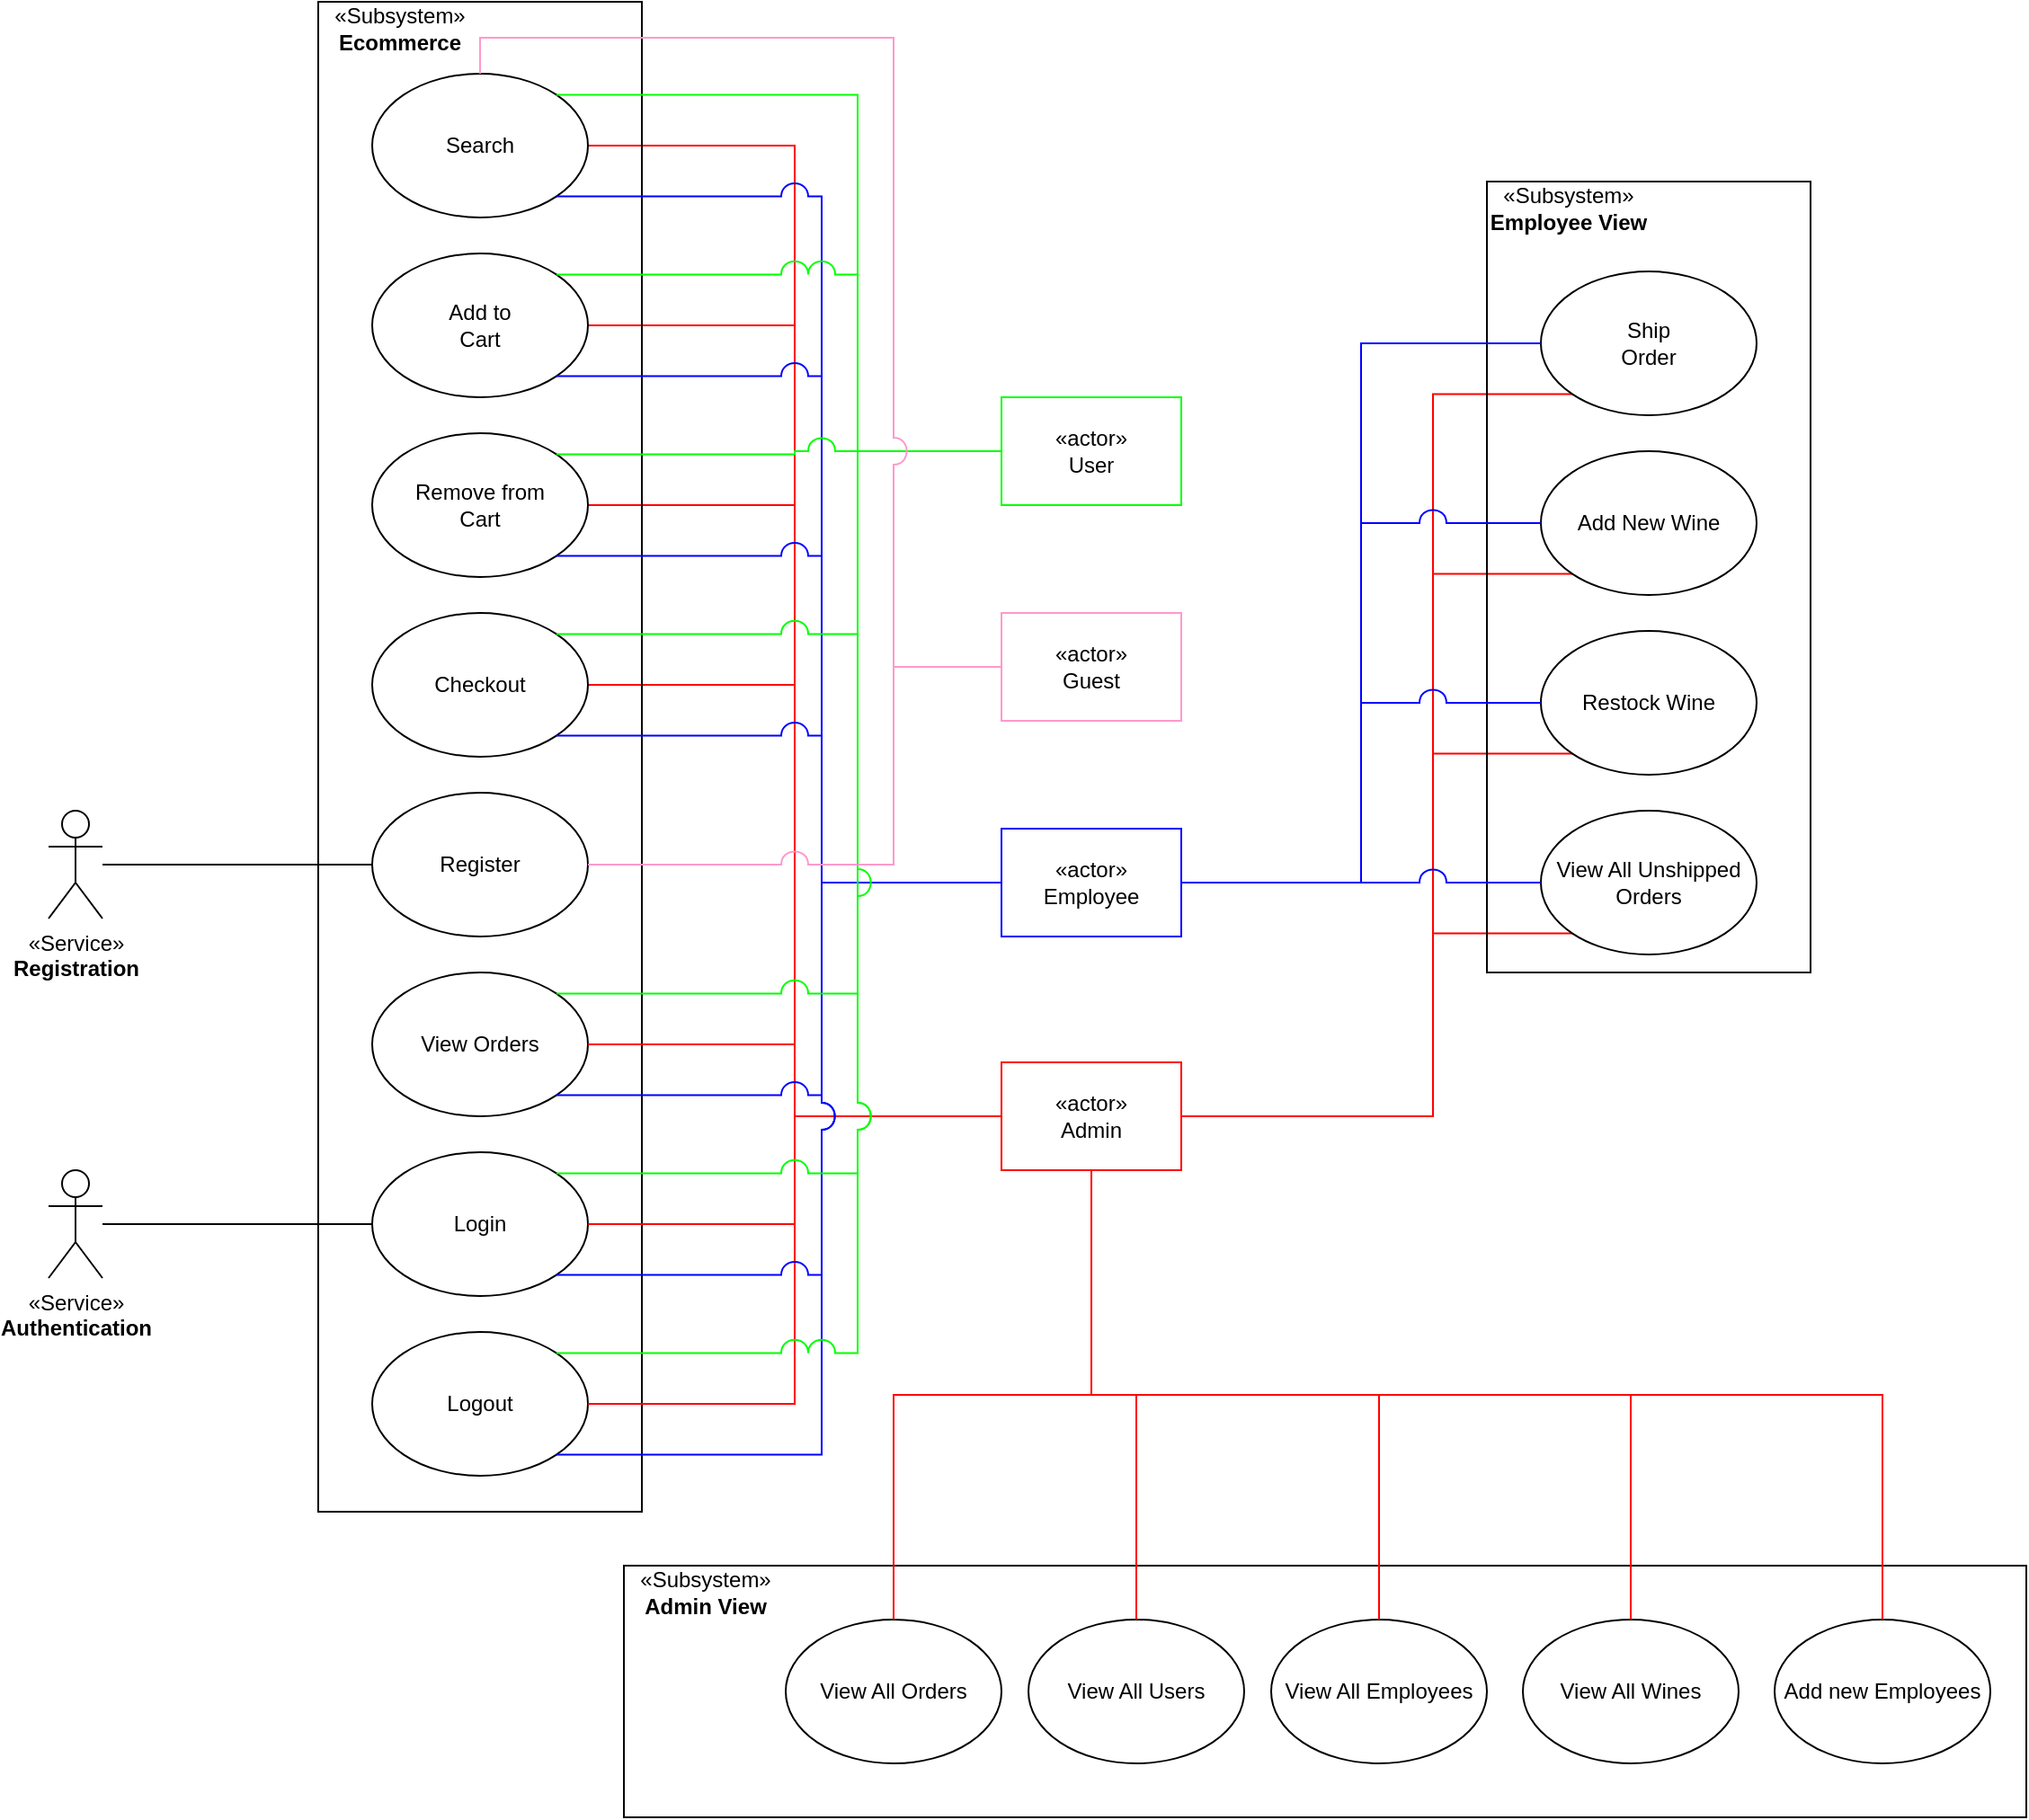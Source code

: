 <mxfile version="13.10.0" type="embed">
    <diagram id="dBRtx-TbVDWdsvKZ1wc_" name="Page-1">
        <mxGraphModel dx="572" dy="326" grid="1" gridSize="10" guides="1" tooltips="1" connect="1" arrows="1" fold="1" page="1" pageScale="1" pageWidth="850" pageHeight="1100" background="none" math="0" shadow="0">
            <root>
                <mxCell id="0"/>
                <mxCell id="1" parent="0"/>
                <mxCell id="129" style="edgeStyle=orthogonalEdgeStyle;rounded=0;jumpStyle=arc;jumpSize=15;orthogonalLoop=1;jettySize=auto;html=1;exitX=0;exitY=0.5;exitDx=0;exitDy=0;entryX=1;entryY=0.5;entryDx=0;entryDy=0;strokeColor=#FF0000;endArrow=none;endFill=0;" edge="1" parent="1" source="114" target="66">
                    <mxGeometry relative="1" as="geometry"/>
                </mxCell>
                <mxCell id="130" style="edgeStyle=orthogonalEdgeStyle;rounded=0;jumpStyle=arc;jumpSize=15;orthogonalLoop=1;jettySize=auto;html=1;exitX=0;exitY=0.5;exitDx=0;exitDy=0;entryX=1;entryY=0.5;entryDx=0;entryDy=0;strokeColor=#FF0000;endArrow=none;endFill=0;" edge="1" parent="1" source="114" target="73">
                    <mxGeometry relative="1" as="geometry"/>
                </mxCell>
                <mxCell id="131" style="edgeStyle=orthogonalEdgeStyle;rounded=0;jumpStyle=arc;jumpSize=15;orthogonalLoop=1;jettySize=auto;html=1;exitX=0;exitY=0.5;exitDx=0;exitDy=0;entryX=1;entryY=0.5;entryDx=0;entryDy=0;strokeColor=#FF0000;endArrow=none;endFill=0;" edge="1" parent="1" source="114" target="67">
                    <mxGeometry relative="1" as="geometry"/>
                </mxCell>
                <mxCell id="132" style="edgeStyle=orthogonalEdgeStyle;rounded=0;jumpStyle=arc;jumpSize=15;orthogonalLoop=1;jettySize=auto;html=1;exitX=0;exitY=0.5;exitDx=0;exitDy=0;entryX=1;entryY=0.5;entryDx=0;entryDy=0;strokeColor=#FF0000;endArrow=none;endFill=0;" edge="1" parent="1" source="114" target="63">
                    <mxGeometry relative="1" as="geometry"/>
                </mxCell>
                <mxCell id="158" style="edgeStyle=orthogonalEdgeStyle;rounded=0;jumpStyle=arc;jumpSize=15;orthogonalLoop=1;jettySize=auto;html=1;exitX=1;exitY=0.5;exitDx=0;exitDy=0;strokeColor=#FF0000;entryX=0;entryY=1;entryDx=0;entryDy=0;endArrow=none;endFill=0;" edge="1" parent="1" source="114" target="96">
                    <mxGeometry relative="1" as="geometry">
                        <mxPoint x="1090" y="580" as="targetPoint"/>
                        <Array as="points">
                            <mxPoint x="1050" y="620"/>
                            <mxPoint x="1050" y="518"/>
                        </Array>
                    </mxGeometry>
                </mxCell>
                <mxCell id="159" style="edgeStyle=orthogonalEdgeStyle;rounded=0;jumpStyle=arc;jumpSize=15;orthogonalLoop=1;jettySize=auto;html=1;exitX=1;exitY=0.5;exitDx=0;exitDy=0;entryX=0;entryY=1;entryDx=0;entryDy=0;strokeColor=#FF0000;endArrow=none;endFill=0;" edge="1" parent="1" source="114" target="101">
                    <mxGeometry relative="1" as="geometry">
                        <Array as="points">
                            <mxPoint x="1050" y="620"/>
                            <mxPoint x="1050" y="418"/>
                        </Array>
                    </mxGeometry>
                </mxCell>
                <mxCell id="161" style="edgeStyle=orthogonalEdgeStyle;rounded=0;jumpStyle=arc;jumpSize=15;orthogonalLoop=1;jettySize=auto;html=1;exitX=1;exitY=0.5;exitDx=0;exitDy=0;entryX=0;entryY=1;entryDx=0;entryDy=0;strokeColor=#FF0000;endArrow=none;endFill=0;" edge="1" parent="1" source="114" target="97">
                    <mxGeometry relative="1" as="geometry">
                        <Array as="points">
                            <mxPoint x="1050" y="620"/>
                            <mxPoint x="1050" y="318"/>
                        </Array>
                    </mxGeometry>
                </mxCell>
                <mxCell id="163" style="edgeStyle=orthogonalEdgeStyle;rounded=0;jumpStyle=arc;jumpSize=15;orthogonalLoop=1;jettySize=auto;html=1;exitX=1;exitY=0.5;exitDx=0;exitDy=0;entryX=0;entryY=1;entryDx=0;entryDy=0;strokeColor=#FF0000;endArrow=none;endFill=0;" edge="1" parent="1" source="114" target="94">
                    <mxGeometry relative="1" as="geometry">
                        <Array as="points">
                            <mxPoint x="1050" y="620"/>
                            <mxPoint x="1050" y="218"/>
                        </Array>
                    </mxGeometry>
                </mxCell>
                <mxCell id="114" value="«actor»&lt;br&gt;Admin" style="rounded=0;whiteSpace=wrap;html=1;fillColor=none;strokeColor=#FF0000;" vertex="1" parent="1">
                    <mxGeometry x="810" y="590" width="100" height="60" as="geometry"/>
                </mxCell>
                <mxCell id="78" value="" style="group" connectable="0" vertex="1" parent="1">
                    <mxGeometry x="430" width="180" height="840" as="geometry"/>
                </mxCell>
                <mxCell id="62" value="" style="rounded=0;whiteSpace=wrap;html=1;fillColor=none;" vertex="1" parent="78">
                    <mxGeometry width="180" height="840" as="geometry"/>
                </mxCell>
                <mxCell id="63" value="" style="ellipse;whiteSpace=wrap;html=1;fillColor=none;" vertex="1" parent="78">
                    <mxGeometry x="30" y="40" width="120" height="80" as="geometry"/>
                </mxCell>
                <mxCell id="64" value="Search" style="text;html=1;strokeColor=none;fillColor=none;align=center;verticalAlign=middle;whiteSpace=wrap;rounded=0;" vertex="1" parent="78">
                    <mxGeometry x="70" y="70" width="40" height="20" as="geometry"/>
                </mxCell>
                <mxCell id="66" value="Checkout" style="ellipse;whiteSpace=wrap;html=1;fillColor=none;" vertex="1" parent="78">
                    <mxGeometry x="30" y="340" width="120" height="80" as="geometry"/>
                </mxCell>
                <mxCell id="67" value="Add to &lt;br&gt;Cart" style="ellipse;whiteSpace=wrap;html=1;fillColor=none;align=center;" vertex="1" parent="78">
                    <mxGeometry x="30" y="140" width="120" height="80" as="geometry"/>
                </mxCell>
                <mxCell id="68" value="View Orders" style="ellipse;whiteSpace=wrap;html=1;fillColor=none;" vertex="1" parent="78">
                    <mxGeometry x="30" y="540" width="120" height="80" as="geometry"/>
                </mxCell>
                <mxCell id="70" value="«Subsystem»&lt;br&gt;&lt;b&gt;Ecommerce&lt;/b&gt;" style="text;html=1;align=center;verticalAlign=middle;resizable=0;points=[];autosize=1;" vertex="1" parent="78">
                    <mxGeometry width="90" height="30" as="geometry"/>
                </mxCell>
                <mxCell id="72" value="Register" style="ellipse;whiteSpace=wrap;html=1;fillColor=none;" vertex="1" parent="78">
                    <mxGeometry x="30" y="440" width="120" height="80" as="geometry"/>
                </mxCell>
                <mxCell id="73" value="Remove from&lt;br&gt;Cart" style="ellipse;whiteSpace=wrap;html=1;fillColor=none;" vertex="1" parent="78">
                    <mxGeometry x="30" y="240" width="120" height="80" as="geometry"/>
                </mxCell>
                <mxCell id="76" value="Logout" style="ellipse;whiteSpace=wrap;html=1;fillColor=none;" vertex="1" parent="78">
                    <mxGeometry x="30" y="740" width="120" height="80" as="geometry"/>
                </mxCell>
                <mxCell id="77" value="Login" style="ellipse;whiteSpace=wrap;html=1;fillColor=none;" vertex="1" parent="78">
                    <mxGeometry x="30" y="640" width="120" height="80" as="geometry"/>
                </mxCell>
                <mxCell id="112" value="" style="group" connectable="0" vertex="1" parent="1">
                    <mxGeometry x="1080" y="100" width="180" height="440" as="geometry"/>
                </mxCell>
                <mxCell id="93" value="" style="rounded=0;whiteSpace=wrap;html=1;fillColor=none;" vertex="1" parent="112">
                    <mxGeometry width="180" height="440" as="geometry"/>
                </mxCell>
                <mxCell id="94" value="" style="ellipse;whiteSpace=wrap;html=1;fillColor=none;" vertex="1" parent="112">
                    <mxGeometry x="30" y="50" width="120" height="80" as="geometry"/>
                </mxCell>
                <mxCell id="95" value="Ship Order" style="text;html=1;strokeColor=none;fillColor=none;align=center;verticalAlign=middle;whiteSpace=wrap;rounded=0;" vertex="1" parent="112">
                    <mxGeometry x="70" y="80" width="40" height="20" as="geometry"/>
                </mxCell>
                <mxCell id="96" value="View All Unshipped Orders" style="ellipse;whiteSpace=wrap;html=1;fillColor=none;" vertex="1" parent="112">
                    <mxGeometry x="30" y="350" width="120" height="80" as="geometry"/>
                </mxCell>
                <mxCell id="97" value="Add New Wine" style="ellipse;whiteSpace=wrap;html=1;fillColor=none;align=center;" vertex="1" parent="112">
                    <mxGeometry x="30" y="150" width="120" height="80" as="geometry"/>
                </mxCell>
                <mxCell id="99" value="«Subsystem»&lt;br&gt;&lt;b&gt;Employee View&lt;/b&gt;" style="text;html=1;align=center;verticalAlign=middle;resizable=0;points=[];autosize=1;" vertex="1" parent="112">
                    <mxGeometry x="-5" width="100" height="30" as="geometry"/>
                </mxCell>
                <mxCell id="101" value="Restock Wine" style="ellipse;whiteSpace=wrap;html=1;fillColor=none;" vertex="1" parent="112">
                    <mxGeometry x="30" y="250" width="120" height="80" as="geometry"/>
                </mxCell>
                <mxCell id="113" value="" style="group;" connectable="0" vertex="1" parent="1">
                    <mxGeometry x="600" y="870" width="780" height="140" as="geometry"/>
                </mxCell>
                <mxCell id="81" value="" style="rounded=0;whiteSpace=wrap;html=1;fillColor=none;" vertex="1" parent="113">
                    <mxGeometry width="780" height="140" as="geometry"/>
                </mxCell>
                <mxCell id="82" value="View All Orders" style="ellipse;whiteSpace=wrap;html=1;fillColor=none;" vertex="1" parent="113">
                    <mxGeometry x="90" y="30" width="120" height="80" as="geometry"/>
                </mxCell>
                <mxCell id="87" value="«Subsystem»&lt;br&gt;&lt;b&gt;Admin View&lt;/b&gt;" style="text;html=1;align=center;verticalAlign=middle;resizable=0;points=[];autosize=1;" vertex="1" parent="113">
                    <mxGeometry width="90" height="30" as="geometry"/>
                </mxCell>
                <mxCell id="104" value="View All Users" style="ellipse;whiteSpace=wrap;html=1;fillColor=none;" vertex="1" parent="113">
                    <mxGeometry x="225" y="30" width="120" height="80" as="geometry"/>
                </mxCell>
                <mxCell id="105" value="View All Employees" style="ellipse;whiteSpace=wrap;html=1;fillColor=none;" vertex="1" parent="113">
                    <mxGeometry x="360" y="30" width="120" height="80" as="geometry"/>
                </mxCell>
                <mxCell id="106" value="Add new Employees" style="ellipse;whiteSpace=wrap;html=1;fillColor=none;" vertex="1" parent="113">
                    <mxGeometry x="640" y="30" width="120" height="80" as="geometry"/>
                </mxCell>
                <mxCell id="110" value="&lt;span style=&quot;font-weight: normal&quot;&gt;View All Wines&lt;/span&gt;" style="ellipse;whiteSpace=wrap;html=1;fillColor=none;fontStyle=1" vertex="1" parent="113">
                    <mxGeometry x="500" y="30" width="120" height="80" as="geometry"/>
                </mxCell>
                <mxCell id="115" style="edgeStyle=orthogonalEdgeStyle;rounded=0;orthogonalLoop=1;jettySize=auto;html=1;exitX=0.5;exitY=1;exitDx=0;exitDy=0;entryX=0.5;entryY=0;entryDx=0;entryDy=0;jumpStyle=arc;jumpSize=15;strokeColor=#FF0000;endArrow=none;endFill=0;" edge="1" parent="1" source="114" target="82">
                    <mxGeometry relative="1" as="geometry"/>
                </mxCell>
                <mxCell id="116" style="edgeStyle=orthogonalEdgeStyle;rounded=0;jumpStyle=arc;jumpSize=15;orthogonalLoop=1;jettySize=auto;html=1;exitX=0.5;exitY=1;exitDx=0;exitDy=0;entryX=0.5;entryY=0;entryDx=0;entryDy=0;strokeColor=#FF0000;endArrow=none;endFill=0;" edge="1" parent="1" source="114" target="104">
                    <mxGeometry relative="1" as="geometry"/>
                </mxCell>
                <mxCell id="117" style="edgeStyle=orthogonalEdgeStyle;rounded=0;jumpStyle=arc;jumpSize=15;orthogonalLoop=1;jettySize=auto;html=1;exitX=0.5;exitY=1;exitDx=0;exitDy=0;entryX=0.5;entryY=0;entryDx=0;entryDy=0;strokeColor=#FF0000;endArrow=none;endFill=0;" edge="1" parent="1" source="114" target="105">
                    <mxGeometry relative="1" as="geometry"/>
                </mxCell>
                <mxCell id="118" style="edgeStyle=orthogonalEdgeStyle;rounded=0;jumpStyle=arc;jumpSize=15;orthogonalLoop=1;jettySize=auto;html=1;exitX=0.5;exitY=1;exitDx=0;exitDy=0;entryX=0.5;entryY=0;entryDx=0;entryDy=0;strokeColor=#FF0000;endArrow=none;endFill=0;" edge="1" parent="1" source="114" target="110">
                    <mxGeometry relative="1" as="geometry"/>
                </mxCell>
                <mxCell id="119" style="edgeStyle=orthogonalEdgeStyle;rounded=0;jumpStyle=arc;jumpSize=15;orthogonalLoop=1;jettySize=auto;html=1;exitX=0.5;exitY=1;exitDx=0;exitDy=0;strokeColor=#FF0000;endArrow=none;endFill=0;" edge="1" parent="1" source="114" target="106">
                    <mxGeometry relative="1" as="geometry"/>
                </mxCell>
                <mxCell id="121" style="edgeStyle=orthogonalEdgeStyle;rounded=0;jumpStyle=arc;jumpSize=15;orthogonalLoop=1;jettySize=auto;html=1;exitX=0;exitY=0.5;exitDx=0;exitDy=0;entryX=1;entryY=0.5;entryDx=0;entryDy=0;strokeColor=#FF0000;endArrow=none;endFill=0;" edge="1" parent="1" source="114" target="77">
                    <mxGeometry relative="1" as="geometry"/>
                </mxCell>
                <mxCell id="52" style="edgeStyle=orthogonalEdgeStyle;rounded=0;orthogonalLoop=1;jettySize=auto;html=1;exitX=0.5;exitY=0.5;exitDx=0;exitDy=0;exitPerimeter=0;" edge="1" parent="1">
                    <mxGeometry relative="1" as="geometry">
                        <mxPoint x="220" y="530" as="targetPoint"/>
                    </mxGeometry>
                </mxCell>
                <mxCell id="123" style="edgeStyle=orthogonalEdgeStyle;rounded=0;jumpStyle=arc;jumpSize=15;orthogonalLoop=1;jettySize=auto;html=1;exitX=0;exitY=0.5;exitDx=0;exitDy=0;entryX=1;entryY=0.5;entryDx=0;entryDy=0;strokeColor=#FF0000;endArrow=none;endFill=0;" edge="1" parent="1" source="114" target="76">
                    <mxGeometry relative="1" as="geometry"/>
                </mxCell>
                <mxCell id="124" style="edgeStyle=orthogonalEdgeStyle;rounded=0;jumpStyle=arc;jumpSize=15;orthogonalLoop=1;jettySize=auto;html=1;exitX=0;exitY=0.5;exitDx=0;exitDy=0;entryX=1;entryY=0.5;entryDx=0;entryDy=0;strokeColor=#FF0000;endArrow=none;endFill=0;" edge="1" parent="1" source="114" target="68">
                    <mxGeometry relative="1" as="geometry"/>
                </mxCell>
                <mxCell id="128" style="edgeStyle=orthogonalEdgeStyle;rounded=0;orthogonalLoop=1;jettySize=auto;html=1;exitX=1;exitY=0.5;exitDx=0;exitDy=0;entryX=0;entryY=0.5;entryDx=0;entryDy=0;strokeColor=#0000FF;jumpStyle=arc;jumpSize=15;endArrow=none;endFill=0;" edge="1" parent="1" source="120" target="101">
                    <mxGeometry relative="1" as="geometry"/>
                </mxCell>
                <mxCell id="133" style="edgeStyle=orthogonalEdgeStyle;rounded=0;orthogonalLoop=1;jettySize=auto;html=1;exitX=1;exitY=0.5;exitDx=0;exitDy=0;entryX=0;entryY=0.5;entryDx=0;entryDy=0;strokeColor=#0000FF;jumpSize=15;jumpStyle=arc;endArrow=none;endFill=0;" edge="1" parent="1" source="120" target="97">
                    <mxGeometry relative="1" as="geometry"/>
                </mxCell>
                <mxCell id="134" style="edgeStyle=orthogonalEdgeStyle;rounded=0;orthogonalLoop=1;jettySize=auto;html=1;exitX=1;exitY=0.5;exitDx=0;exitDy=0;entryX=0;entryY=0.5;entryDx=0;entryDy=0;strokeColor=#0000FF;jumpStyle=arc;jumpSize=15;endArrow=none;endFill=0;" edge="1" parent="1" source="120" target="94">
                    <mxGeometry relative="1" as="geometry"/>
                </mxCell>
                <mxCell id="135" style="edgeStyle=orthogonalEdgeStyle;rounded=0;jumpStyle=arc;jumpSize=15;orthogonalLoop=1;jettySize=auto;html=1;exitX=1;exitY=0.5;exitDx=0;exitDy=0;entryX=0;entryY=0.5;entryDx=0;entryDy=0;strokeColor=#0000FF;endArrow=none;endFill=0;" edge="1" parent="1" source="120" target="96">
                    <mxGeometry relative="1" as="geometry"/>
                </mxCell>
                <mxCell id="137" style="edgeStyle=orthogonalEdgeStyle;rounded=0;jumpStyle=arc;jumpSize=15;orthogonalLoop=1;jettySize=auto;html=1;exitX=0;exitY=0.5;exitDx=0;exitDy=0;entryX=1;entryY=1;entryDx=0;entryDy=0;strokeColor=#0000FF;endArrow=none;endFill=0;" edge="1" parent="1" source="120" target="63">
                    <mxGeometry relative="1" as="geometry">
                        <Array as="points">
                            <mxPoint x="710" y="490"/>
                            <mxPoint x="710" y="108"/>
                        </Array>
                    </mxGeometry>
                </mxCell>
                <mxCell id="138" style="edgeStyle=orthogonalEdgeStyle;rounded=0;jumpStyle=arc;jumpSize=15;orthogonalLoop=1;jettySize=auto;html=1;exitX=0;exitY=0.5;exitDx=0;exitDy=0;entryX=1;entryY=1;entryDx=0;entryDy=0;strokeColor=#0000FF;endArrow=none;endFill=0;" edge="1" parent="1" source="120" target="67">
                    <mxGeometry relative="1" as="geometry">
                        <Array as="points">
                            <mxPoint x="710" y="490"/>
                            <mxPoint x="710" y="208"/>
                        </Array>
                    </mxGeometry>
                </mxCell>
                <mxCell id="139" style="edgeStyle=orthogonalEdgeStyle;rounded=0;jumpStyle=arc;jumpSize=15;orthogonalLoop=1;jettySize=auto;html=1;exitX=0;exitY=0.5;exitDx=0;exitDy=0;entryX=1;entryY=1;entryDx=0;entryDy=0;strokeColor=#0000FF;endArrow=none;endFill=0;" edge="1" parent="1" source="120" target="73">
                    <mxGeometry relative="1" as="geometry">
                        <Array as="points">
                            <mxPoint x="710" y="490"/>
                            <mxPoint x="710" y="308"/>
                        </Array>
                    </mxGeometry>
                </mxCell>
                <mxCell id="140" style="edgeStyle=orthogonalEdgeStyle;rounded=0;jumpStyle=arc;jumpSize=15;orthogonalLoop=1;jettySize=auto;html=1;exitX=0;exitY=0.5;exitDx=0;exitDy=0;entryX=1;entryY=1;entryDx=0;entryDy=0;strokeColor=#0000FF;endArrow=none;endFill=0;" edge="1" parent="1" source="120" target="66">
                    <mxGeometry relative="1" as="geometry">
                        <Array as="points">
                            <mxPoint x="710" y="490"/>
                            <mxPoint x="710" y="408"/>
                        </Array>
                    </mxGeometry>
                </mxCell>
                <mxCell id="142" style="edgeStyle=orthogonalEdgeStyle;rounded=0;jumpStyle=arc;jumpSize=15;orthogonalLoop=1;jettySize=auto;html=1;exitX=0;exitY=0.5;exitDx=0;exitDy=0;entryX=1;entryY=1;entryDx=0;entryDy=0;strokeColor=#0000FF;endArrow=none;endFill=0;" edge="1" parent="1" source="120" target="68">
                    <mxGeometry relative="1" as="geometry">
                        <Array as="points">
                            <mxPoint x="710" y="490"/>
                            <mxPoint x="710" y="608"/>
                        </Array>
                    </mxGeometry>
                </mxCell>
                <mxCell id="143" style="edgeStyle=orthogonalEdgeStyle;rounded=0;jumpStyle=arc;jumpSize=15;orthogonalLoop=1;jettySize=auto;html=1;exitX=0;exitY=0.5;exitDx=0;exitDy=0;entryX=1;entryY=1;entryDx=0;entryDy=0;strokeColor=#0000FF;endArrow=none;endFill=0;" edge="1" parent="1" source="120" target="77">
                    <mxGeometry relative="1" as="geometry">
                        <Array as="points">
                            <mxPoint x="710" y="490"/>
                            <mxPoint x="710" y="708"/>
                        </Array>
                    </mxGeometry>
                </mxCell>
                <mxCell id="144" style="edgeStyle=orthogonalEdgeStyle;rounded=0;jumpStyle=arc;jumpSize=15;orthogonalLoop=1;jettySize=auto;html=1;exitX=0;exitY=0.5;exitDx=0;exitDy=0;entryX=1;entryY=1;entryDx=0;entryDy=0;strokeColor=#0000FF;endArrow=none;endFill=0;" edge="1" parent="1" source="120" target="76">
                    <mxGeometry relative="1" as="geometry">
                        <Array as="points">
                            <mxPoint x="710" y="490"/>
                            <mxPoint x="710" y="808"/>
                        </Array>
                    </mxGeometry>
                </mxCell>
                <mxCell id="120" value="«actor»&lt;br&gt;Employee" style="rounded=0;whiteSpace=wrap;html=1;fillColor=none;strokeColor=#0000FF;" vertex="1" parent="1">
                    <mxGeometry x="810" y="460" width="100" height="60" as="geometry"/>
                </mxCell>
                <mxCell id="149" style="edgeStyle=orthogonalEdgeStyle;rounded=0;orthogonalLoop=1;jettySize=auto;html=1;exitX=0;exitY=0.5;exitDx=0;exitDy=0;entryX=1;entryY=0;entryDx=0;entryDy=0;strokeColor=#00FF00;endArrow=none;endFill=0;jumpStyle=arc;jumpSize=15;" edge="1" parent="1" source="136" target="67">
                    <mxGeometry relative="1" as="geometry">
                        <Array as="points">
                            <mxPoint x="730" y="250"/>
                            <mxPoint x="730" y="152"/>
                        </Array>
                    </mxGeometry>
                </mxCell>
                <mxCell id="150" style="edgeStyle=orthogonalEdgeStyle;rounded=0;jumpStyle=arc;jumpSize=15;orthogonalLoop=1;jettySize=auto;html=1;exitX=0;exitY=0.5;exitDx=0;exitDy=0;entryX=1;entryY=0;entryDx=0;entryDy=0;strokeColor=#00FF00;endArrow=none;endFill=0;" edge="1" parent="1" source="136" target="73">
                    <mxGeometry relative="1" as="geometry"/>
                </mxCell>
                <mxCell id="151" style="edgeStyle=orthogonalEdgeStyle;rounded=0;jumpStyle=arc;jumpSize=15;orthogonalLoop=1;jettySize=auto;html=1;exitX=0;exitY=0.5;exitDx=0;exitDy=0;entryX=1;entryY=0;entryDx=0;entryDy=0;strokeColor=#00FF00;endArrow=none;endFill=0;" edge="1" parent="1" source="136" target="66">
                    <mxGeometry relative="1" as="geometry">
                        <Array as="points">
                            <mxPoint x="730" y="250"/>
                            <mxPoint x="730" y="352"/>
                        </Array>
                    </mxGeometry>
                </mxCell>
                <mxCell id="153" style="edgeStyle=orthogonalEdgeStyle;rounded=0;orthogonalLoop=1;jettySize=auto;html=1;exitX=0;exitY=0.5;exitDx=0;exitDy=0;entryX=1;entryY=0;entryDx=0;entryDy=0;strokeColor=#00FF00;jumpStyle=arc;jumpSize=15;endArrow=none;endFill=0;" edge="1" parent="1" source="136" target="63">
                    <mxGeometry relative="1" as="geometry">
                        <Array as="points">
                            <mxPoint x="730" y="250"/>
                            <mxPoint x="730" y="52"/>
                        </Array>
                    </mxGeometry>
                </mxCell>
                <mxCell id="155" style="edgeStyle=orthogonalEdgeStyle;rounded=0;jumpStyle=arc;jumpSize=15;orthogonalLoop=1;jettySize=auto;html=1;exitX=0;exitY=0.5;exitDx=0;exitDy=0;entryX=1;entryY=0;entryDx=0;entryDy=0;strokeColor=#00FF00;endArrow=none;endFill=0;" edge="1" parent="1" source="136" target="77">
                    <mxGeometry relative="1" as="geometry">
                        <Array as="points">
                            <mxPoint x="730" y="250"/>
                            <mxPoint x="730" y="652"/>
                        </Array>
                    </mxGeometry>
                </mxCell>
                <mxCell id="156" style="edgeStyle=orthogonalEdgeStyle;rounded=0;orthogonalLoop=1;jettySize=auto;html=1;exitX=0;exitY=0.5;exitDx=0;exitDy=0;entryX=1;entryY=0;entryDx=0;entryDy=0;strokeColor=#00FF00;jumpStyle=arc;jumpSize=15;endArrow=none;endFill=0;" edge="1" parent="1" source="136" target="76">
                    <mxGeometry relative="1" as="geometry">
                        <Array as="points">
                            <mxPoint x="730" y="250"/>
                            <mxPoint x="730" y="752"/>
                        </Array>
                    </mxGeometry>
                </mxCell>
                <mxCell id="154" style="edgeStyle=orthogonalEdgeStyle;rounded=0;jumpStyle=arc;jumpSize=15;orthogonalLoop=1;jettySize=auto;html=1;exitX=0;exitY=0.5;exitDx=0;exitDy=0;entryX=1;entryY=0;entryDx=0;entryDy=0;strokeColor=#00FF00;endArrow=none;endFill=0;" edge="1" parent="1" source="136" target="68">
                    <mxGeometry relative="1" as="geometry">
                        <Array as="points">
                            <mxPoint x="730" y="250"/>
                            <mxPoint x="730" y="552"/>
                        </Array>
                    </mxGeometry>
                </mxCell>
                <mxCell id="136" value="«actor»&lt;br&gt;User" style="rounded=0;whiteSpace=wrap;html=1;fillColor=none;strokeColor=#00FF00;" vertex="1" parent="1">
                    <mxGeometry x="810" y="220" width="100" height="60" as="geometry"/>
                </mxCell>
                <mxCell id="165" style="edgeStyle=orthogonalEdgeStyle;rounded=0;jumpStyle=arc;jumpSize=15;orthogonalLoop=1;jettySize=auto;html=1;exitX=0;exitY=0.5;exitDx=0;exitDy=0;entryX=1;entryY=0.5;entryDx=0;entryDy=0;endArrow=none;endFill=0;strokeColor=#FF99CC;" edge="1" parent="1" source="164" target="72">
                    <mxGeometry relative="1" as="geometry">
                        <Array as="points">
                            <mxPoint x="750" y="370"/>
                            <mxPoint x="750" y="480"/>
                        </Array>
                    </mxGeometry>
                </mxCell>
                <mxCell id="166" style="edgeStyle=orthogonalEdgeStyle;rounded=0;orthogonalLoop=1;jettySize=auto;html=1;exitX=0;exitY=0.5;exitDx=0;exitDy=0;entryX=0.5;entryY=0;entryDx=0;entryDy=0;strokeColor=#FF99CC;endArrow=none;endFill=0;jumpStyle=arc;jumpSize=15;" edge="1" parent="1" source="164" target="63">
                    <mxGeometry relative="1" as="geometry">
                        <Array as="points">
                            <mxPoint x="750" y="370"/>
                            <mxPoint x="750" y="20"/>
                            <mxPoint x="520" y="20"/>
                        </Array>
                    </mxGeometry>
                </mxCell>
                <mxCell id="164" value="«actor»&lt;br&gt;Guest" style="rounded=0;whiteSpace=wrap;html=1;fillColor=none;strokeColor=#FF99CC;" vertex="1" parent="1">
                    <mxGeometry x="810" y="340" width="100" height="60" as="geometry"/>
                </mxCell>
                <mxCell id="167" value="«Service»&lt;br&gt;&lt;b&gt;Authentication&lt;/b&gt;" style="shape=umlActor;verticalLabelPosition=bottom;verticalAlign=top;html=1;outlineConnect=0;endArrow=classic;endFill=1;fillColor=none;" vertex="1" parent="1">
                    <mxGeometry x="280" y="650" width="30" height="60" as="geometry"/>
                </mxCell>
                <mxCell id="168" style="edgeStyle=orthogonalEdgeStyle;rounded=0;jumpStyle=arc;jumpSize=15;orthogonalLoop=1;jettySize=auto;html=1;exitX=0;exitY=0.5;exitDx=0;exitDy=0;endArrow=none;endFill=0;" edge="1" parent="1" source="77" target="167">
                    <mxGeometry relative="1" as="geometry"/>
                </mxCell>
                <mxCell id="170" value="«Service»&lt;br&gt;&lt;b&gt;Registration&lt;/b&gt;" style="shape=umlActor;verticalLabelPosition=bottom;verticalAlign=top;html=1;outlineConnect=0;endArrow=classic;endFill=1;fillColor=none;" vertex="1" parent="1">
                    <mxGeometry x="280" y="450" width="30" height="60" as="geometry"/>
                </mxCell>
                <mxCell id="171" style="edgeStyle=orthogonalEdgeStyle;rounded=0;jumpStyle=arc;jumpSize=15;orthogonalLoop=1;jettySize=auto;html=1;exitX=0;exitY=0.5;exitDx=0;exitDy=0;endArrow=none;endFill=0;strokeColor=#000000;" edge="1" parent="1" source="72" target="170">
                    <mxGeometry relative="1" as="geometry"/>
                </mxCell>
            </root>
        </mxGraphModel>
    </diagram>
</mxfile>